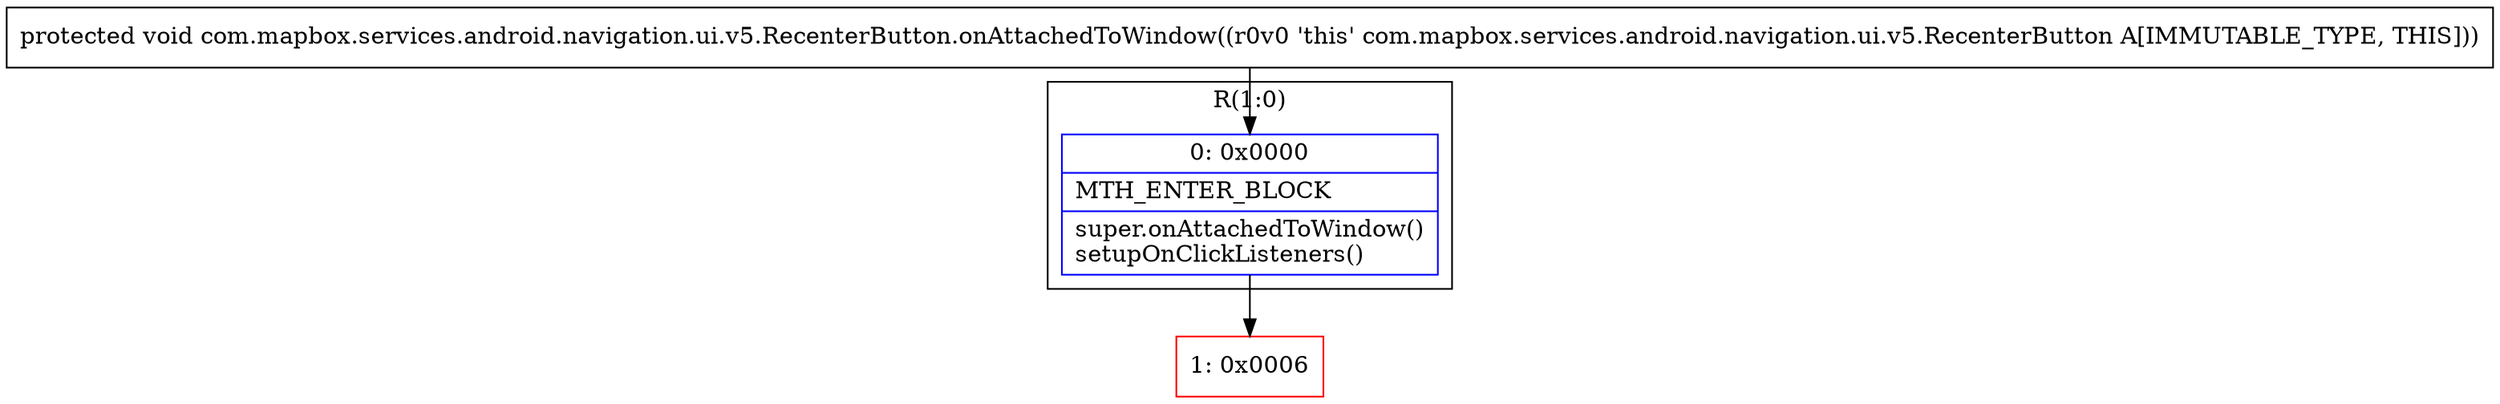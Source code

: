 digraph "CFG forcom.mapbox.services.android.navigation.ui.v5.RecenterButton.onAttachedToWindow()V" {
subgraph cluster_Region_1442078419 {
label = "R(1:0)";
node [shape=record,color=blue];
Node_0 [shape=record,label="{0\:\ 0x0000|MTH_ENTER_BLOCK\l|super.onAttachedToWindow()\lsetupOnClickListeners()\l}"];
}
Node_1 [shape=record,color=red,label="{1\:\ 0x0006}"];
MethodNode[shape=record,label="{protected void com.mapbox.services.android.navigation.ui.v5.RecenterButton.onAttachedToWindow((r0v0 'this' com.mapbox.services.android.navigation.ui.v5.RecenterButton A[IMMUTABLE_TYPE, THIS])) }"];
MethodNode -> Node_0;
Node_0 -> Node_1;
}


